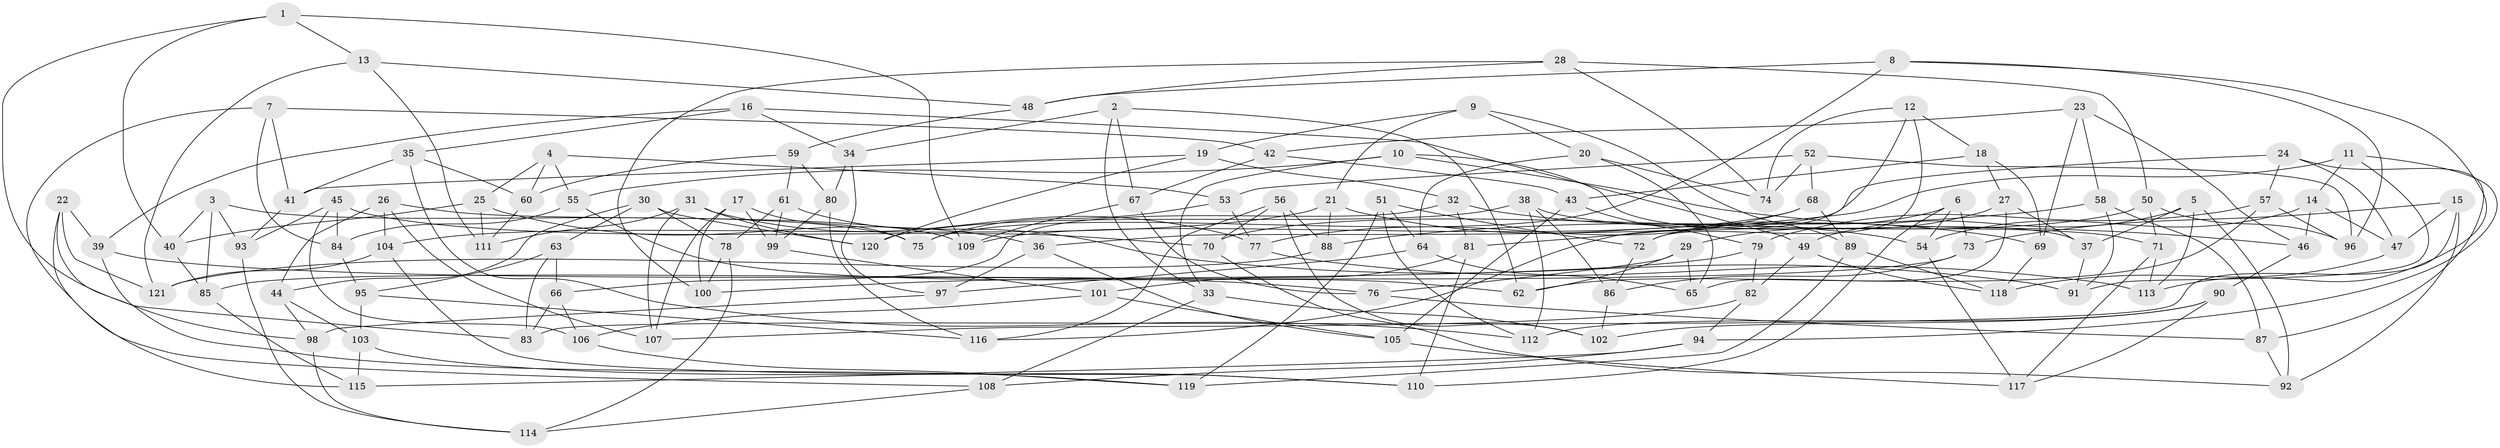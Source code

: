 // coarse degree distribution, {5: 0.2222222222222222, 4: 0.5833333333333334, 6: 0.027777777777777776, 2: 0.013888888888888888, 9: 0.013888888888888888, 16: 0.013888888888888888, 3: 0.041666666666666664, 8: 0.05555555555555555, 7: 0.013888888888888888, 11: 0.013888888888888888}
// Generated by graph-tools (version 1.1) at 2025/04/03/04/25 22:04:18]
// undirected, 121 vertices, 242 edges
graph export_dot {
graph [start="1"]
  node [color=gray90,style=filled];
  1;
  2;
  3;
  4;
  5;
  6;
  7;
  8;
  9;
  10;
  11;
  12;
  13;
  14;
  15;
  16;
  17;
  18;
  19;
  20;
  21;
  22;
  23;
  24;
  25;
  26;
  27;
  28;
  29;
  30;
  31;
  32;
  33;
  34;
  35;
  36;
  37;
  38;
  39;
  40;
  41;
  42;
  43;
  44;
  45;
  46;
  47;
  48;
  49;
  50;
  51;
  52;
  53;
  54;
  55;
  56;
  57;
  58;
  59;
  60;
  61;
  62;
  63;
  64;
  65;
  66;
  67;
  68;
  69;
  70;
  71;
  72;
  73;
  74;
  75;
  76;
  77;
  78;
  79;
  80;
  81;
  82;
  83;
  84;
  85;
  86;
  87;
  88;
  89;
  90;
  91;
  92;
  93;
  94;
  95;
  96;
  97;
  98;
  99;
  100;
  101;
  102;
  103;
  104;
  105;
  106;
  107;
  108;
  109;
  110;
  111;
  112;
  113;
  114;
  115;
  116;
  117;
  118;
  119;
  120;
  121;
  1 -- 109;
  1 -- 40;
  1 -- 83;
  1 -- 13;
  2 -- 34;
  2 -- 33;
  2 -- 67;
  2 -- 62;
  3 -- 93;
  3 -- 75;
  3 -- 85;
  3 -- 40;
  4 -- 60;
  4 -- 25;
  4 -- 53;
  4 -- 55;
  5 -- 113;
  5 -- 37;
  5 -- 49;
  5 -- 92;
  6 -- 110;
  6 -- 73;
  6 -- 72;
  6 -- 54;
  7 -- 108;
  7 -- 42;
  7 -- 41;
  7 -- 84;
  8 -- 75;
  8 -- 48;
  8 -- 96;
  8 -- 113;
  9 -- 21;
  9 -- 19;
  9 -- 20;
  9 -- 89;
  10 -- 55;
  10 -- 46;
  10 -- 33;
  10 -- 37;
  11 -- 81;
  11 -- 91;
  11 -- 94;
  11 -- 14;
  12 -- 74;
  12 -- 18;
  12 -- 116;
  12 -- 72;
  13 -- 111;
  13 -- 48;
  13 -- 121;
  14 -- 47;
  14 -- 54;
  14 -- 46;
  15 -- 83;
  15 -- 47;
  15 -- 92;
  15 -- 73;
  16 -- 49;
  16 -- 35;
  16 -- 39;
  16 -- 34;
  17 -- 100;
  17 -- 99;
  17 -- 107;
  17 -- 75;
  18 -- 27;
  18 -- 43;
  18 -- 69;
  19 -- 41;
  19 -- 120;
  19 -- 32;
  20 -- 74;
  20 -- 64;
  20 -- 65;
  21 -- 104;
  21 -- 54;
  21 -- 88;
  22 -- 115;
  22 -- 39;
  22 -- 98;
  22 -- 121;
  23 -- 42;
  23 -- 58;
  23 -- 46;
  23 -- 69;
  24 -- 87;
  24 -- 47;
  24 -- 57;
  24 -- 36;
  25 -- 36;
  25 -- 40;
  25 -- 111;
  26 -- 107;
  26 -- 44;
  26 -- 104;
  26 -- 109;
  27 -- 65;
  27 -- 29;
  27 -- 37;
  28 -- 50;
  28 -- 100;
  28 -- 74;
  28 -- 48;
  29 -- 62;
  29 -- 65;
  29 -- 76;
  30 -- 63;
  30 -- 44;
  30 -- 120;
  30 -- 78;
  31 -- 111;
  31 -- 107;
  31 -- 120;
  31 -- 77;
  32 -- 81;
  32 -- 69;
  32 -- 66;
  33 -- 102;
  33 -- 108;
  34 -- 80;
  34 -- 97;
  35 -- 41;
  35 -- 60;
  35 -- 112;
  36 -- 97;
  36 -- 105;
  37 -- 91;
  38 -- 86;
  38 -- 71;
  38 -- 112;
  38 -- 120;
  39 -- 76;
  39 -- 119;
  40 -- 85;
  41 -- 93;
  42 -- 67;
  42 -- 43;
  43 -- 105;
  43 -- 79;
  44 -- 103;
  44 -- 98;
  45 -- 70;
  45 -- 93;
  45 -- 84;
  45 -- 106;
  46 -- 90;
  47 -- 118;
  48 -- 59;
  49 -- 82;
  49 -- 118;
  50 -- 70;
  50 -- 71;
  50 -- 96;
  51 -- 72;
  51 -- 64;
  51 -- 119;
  51 -- 112;
  52 -- 74;
  52 -- 96;
  52 -- 53;
  52 -- 68;
  53 -- 75;
  53 -- 77;
  54 -- 117;
  55 -- 84;
  55 -- 62;
  56 -- 70;
  56 -- 102;
  56 -- 116;
  56 -- 88;
  57 -- 62;
  57 -- 96;
  57 -- 79;
  58 -- 91;
  58 -- 87;
  58 -- 88;
  59 -- 80;
  59 -- 60;
  59 -- 61;
  60 -- 111;
  61 -- 78;
  61 -- 99;
  61 -- 91;
  63 -- 66;
  63 -- 83;
  63 -- 95;
  64 -- 65;
  64 -- 97;
  66 -- 83;
  66 -- 106;
  67 -- 76;
  67 -- 109;
  68 -- 89;
  68 -- 109;
  68 -- 77;
  69 -- 118;
  70 -- 92;
  71 -- 113;
  71 -- 117;
  72 -- 86;
  73 -- 86;
  73 -- 85;
  76 -- 87;
  77 -- 113;
  78 -- 114;
  78 -- 100;
  79 -- 100;
  79 -- 82;
  80 -- 99;
  80 -- 116;
  81 -- 101;
  81 -- 110;
  82 -- 107;
  82 -- 94;
  84 -- 95;
  85 -- 115;
  86 -- 102;
  87 -- 92;
  88 -- 121;
  89 -- 118;
  89 -- 119;
  90 -- 112;
  90 -- 102;
  90 -- 117;
  93 -- 114;
  94 -- 108;
  94 -- 115;
  95 -- 103;
  95 -- 116;
  97 -- 98;
  98 -- 114;
  99 -- 101;
  101 -- 105;
  101 -- 106;
  103 -- 115;
  103 -- 110;
  104 -- 121;
  104 -- 110;
  105 -- 117;
  106 -- 119;
  108 -- 114;
}
